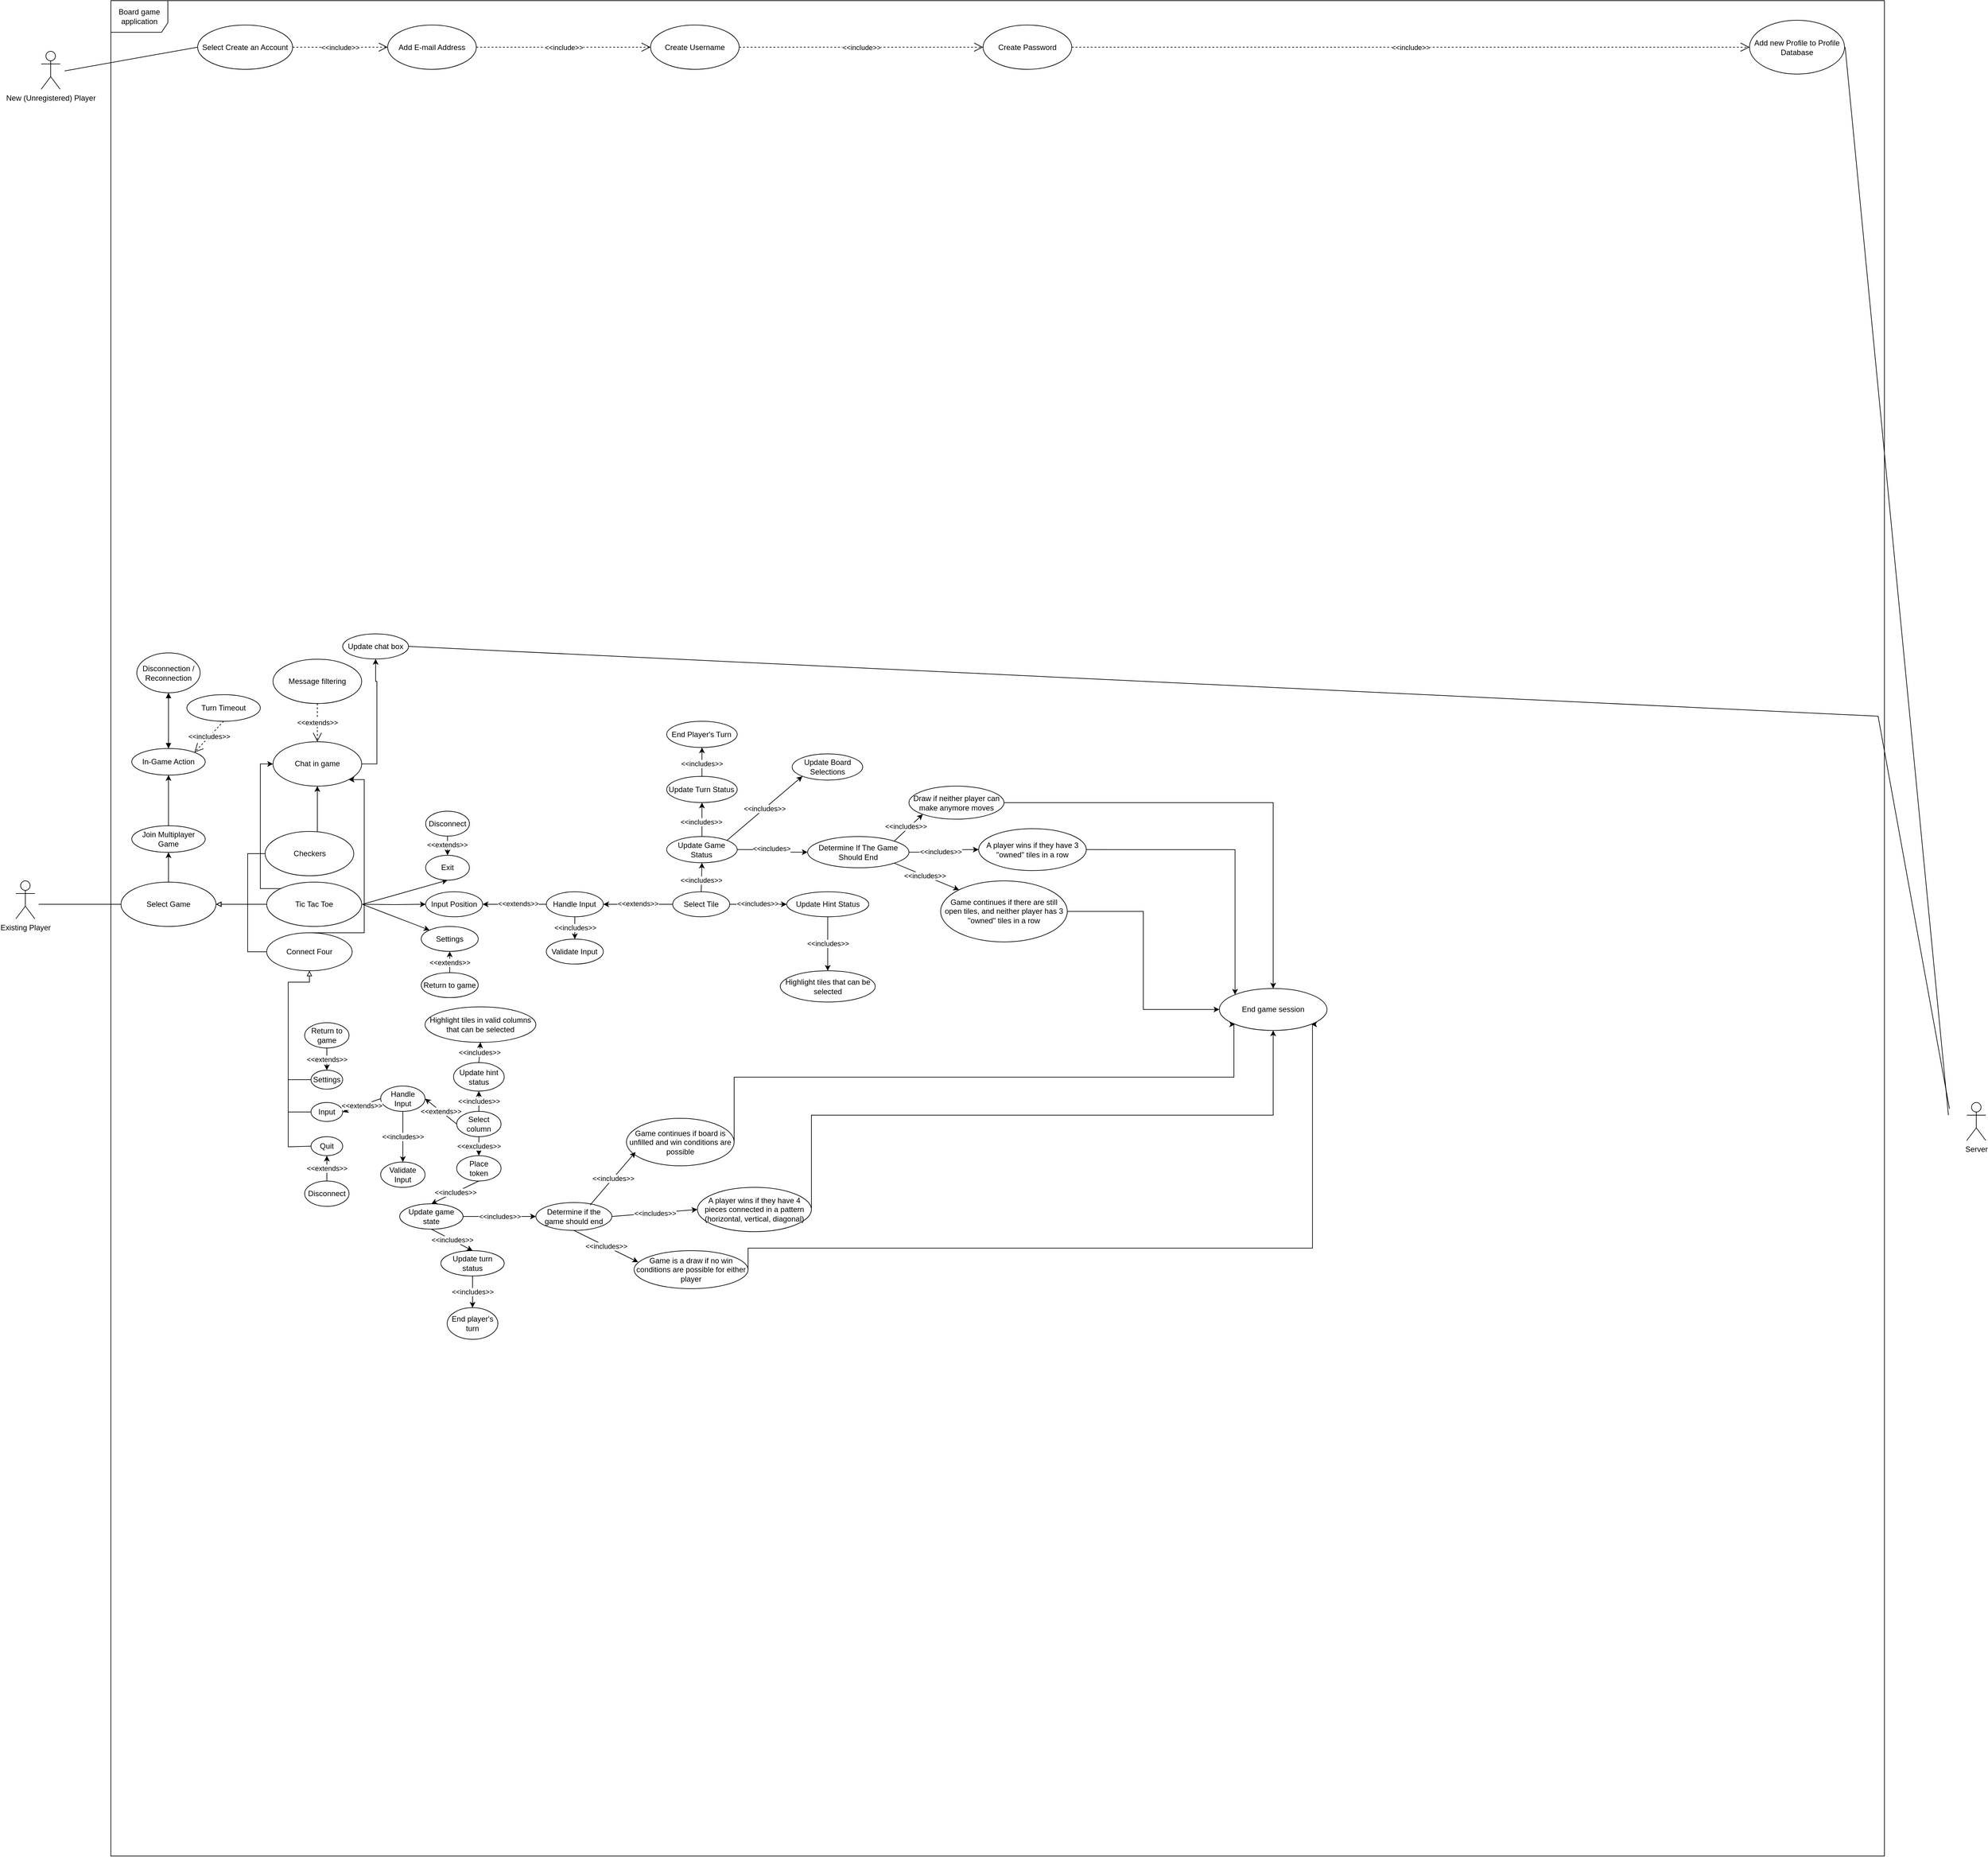 <mxfile version="26.1.0">
  <diagram name="Page-1" id="kYGylHji6Wq-BecE1PAi">
    <mxGraphModel dx="1657" dy="2620" grid="1" gridSize="10" guides="1" tooltips="1" connect="1" arrows="1" fold="1" page="1" pageScale="1" pageWidth="850" pageHeight="1100" math="0" shadow="0">
      <root>
        <mxCell id="0" />
        <mxCell id="1" parent="0" />
        <mxCell id="ud8ChuTrlsNvuFz3QuCy-1" value="Board game application" style="shape=umlFrame;whiteSpace=wrap;html=1;pointerEvents=0;width=90;height=50;" vertex="1" parent="1">
          <mxGeometry x="270" y="-800" width="2800" height="2930" as="geometry" />
        </mxCell>
        <mxCell id="ud8ChuTrlsNvuFz3QuCy-2" value="Existing Player" style="shape=umlActor;verticalLabelPosition=bottom;verticalAlign=top;html=1;" vertex="1" parent="1">
          <mxGeometry x="120" y="590" width="30" height="60" as="geometry" />
        </mxCell>
        <mxCell id="ud8ChuTrlsNvuFz3QuCy-3" value="New (Unregistered) Player" style="shape=umlActor;verticalLabelPosition=bottom;verticalAlign=top;html=1;" vertex="1" parent="1">
          <mxGeometry x="160" y="-720" width="30" height="60" as="geometry" />
        </mxCell>
        <mxCell id="ud8ChuTrlsNvuFz3QuCy-10" value="Select Create an Account" style="ellipse;whiteSpace=wrap;html=1;" vertex="1" parent="1">
          <mxGeometry x="407" y="-761.5" width="150" height="70" as="geometry" />
        </mxCell>
        <mxCell id="ud8ChuTrlsNvuFz3QuCy-12" value="Create Username" style="ellipse;whiteSpace=wrap;html=1;" vertex="1" parent="1">
          <mxGeometry x="1122" y="-761.5" width="140" height="70" as="geometry" />
        </mxCell>
        <mxCell id="ud8ChuTrlsNvuFz3QuCy-16" value="Create Password" style="ellipse;whiteSpace=wrap;html=1;" vertex="1" parent="1">
          <mxGeometry x="1647" y="-761.5" width="140" height="70" as="geometry" />
        </mxCell>
        <mxCell id="ud8ChuTrlsNvuFz3QuCy-18" value="Add E-mail Address" style="ellipse;whiteSpace=wrap;html=1;" vertex="1" parent="1">
          <mxGeometry x="707" y="-761.5" width="140" height="70" as="geometry" />
        </mxCell>
        <mxCell id="ud8ChuTrlsNvuFz3QuCy-20" value="Add new Profile to Profile Database" style="ellipse;whiteSpace=wrap;html=1;" vertex="1" parent="1">
          <mxGeometry x="2857" y="-769" width="150" height="85" as="geometry" />
        </mxCell>
        <mxCell id="ud8ChuTrlsNvuFz3QuCy-22" value="Server" style="shape=umlActor;verticalLabelPosition=bottom;verticalAlign=top;html=1;" vertex="1" parent="1">
          <mxGeometry x="3200" y="940" width="30" height="60" as="geometry" />
        </mxCell>
        <mxCell id="ud8ChuTrlsNvuFz3QuCy-24" value="" style="endArrow=none;html=1;rounded=0;exitX=1;exitY=0.5;exitDx=0;exitDy=0;" edge="1" parent="1">
          <mxGeometry width="50" height="50" relative="1" as="geometry">
            <mxPoint x="3008" y="-726.5" as="sourcePoint" />
            <mxPoint x="3171" y="960" as="targetPoint" />
          </mxGeometry>
        </mxCell>
        <mxCell id="ud8ChuTrlsNvuFz3QuCy-25" value="&amp;lt;&amp;lt;include&amp;gt;&amp;gt;" style="endArrow=open;endSize=12;dashed=1;html=1;rounded=0;entryX=0;entryY=0.5;entryDx=0;entryDy=0;exitX=1;exitY=0.5;exitDx=0;exitDy=0;" edge="1" parent="1" source="ud8ChuTrlsNvuFz3QuCy-16" target="ud8ChuTrlsNvuFz3QuCy-20">
          <mxGeometry width="160" relative="1" as="geometry">
            <mxPoint x="1347" y="-499" as="sourcePoint" />
            <mxPoint x="1507" y="-499" as="targetPoint" />
          </mxGeometry>
        </mxCell>
        <mxCell id="ud8ChuTrlsNvuFz3QuCy-26" value="&amp;lt;&amp;lt;include&amp;gt;&amp;gt;" style="endArrow=open;endSize=12;dashed=1;html=1;rounded=0;entryX=0;entryY=0.5;entryDx=0;entryDy=0;exitX=1;exitY=0.5;exitDx=0;exitDy=0;" edge="1" parent="1" source="ud8ChuTrlsNvuFz3QuCy-12" target="ud8ChuTrlsNvuFz3QuCy-16">
          <mxGeometry width="160" relative="1" as="geometry">
            <mxPoint x="1188" y="-671" as="sourcePoint" />
            <mxPoint x="1597" y="-691" as="targetPoint" />
          </mxGeometry>
        </mxCell>
        <mxCell id="ud8ChuTrlsNvuFz3QuCy-27" value="&amp;lt;&amp;lt;include&amp;gt;&amp;gt;" style="endArrow=open;endSize=12;dashed=1;html=1;rounded=0;entryX=0;entryY=0.5;entryDx=0;entryDy=0;exitX=1;exitY=0.5;exitDx=0;exitDy=0;" edge="1" parent="1" source="ud8ChuTrlsNvuFz3QuCy-18" target="ud8ChuTrlsNvuFz3QuCy-12">
          <mxGeometry width="160" relative="1" as="geometry">
            <mxPoint x="946" y="-671" as="sourcePoint" />
            <mxPoint x="1048" y="-671" as="targetPoint" />
          </mxGeometry>
        </mxCell>
        <mxCell id="ud8ChuTrlsNvuFz3QuCy-28" value="&amp;lt;&amp;lt;include&amp;gt;&amp;gt;" style="endArrow=open;endSize=12;dashed=1;html=1;rounded=0;entryX=0;entryY=0.5;entryDx=0;entryDy=0;exitX=1;exitY=0.5;exitDx=0;exitDy=0;" edge="1" parent="1" source="ud8ChuTrlsNvuFz3QuCy-10" target="ud8ChuTrlsNvuFz3QuCy-18">
          <mxGeometry width="160" relative="1" as="geometry">
            <mxPoint x="956" y="-661" as="sourcePoint" />
            <mxPoint x="1058" y="-661" as="targetPoint" />
          </mxGeometry>
        </mxCell>
        <mxCell id="ud8ChuTrlsNvuFz3QuCy-29" value="" style="endArrow=none;html=1;rounded=0;entryX=0;entryY=0.5;entryDx=0;entryDy=0;" edge="1" parent="1" target="ud8ChuTrlsNvuFz3QuCy-10">
          <mxGeometry width="50" height="50" relative="1" as="geometry">
            <mxPoint x="197" y="-689" as="sourcePoint" />
            <mxPoint x="767" y="-499" as="targetPoint" />
          </mxGeometry>
        </mxCell>
        <mxCell id="ud8ChuTrlsNvuFz3QuCy-32" style="rounded=0;orthogonalLoop=1;jettySize=auto;html=1;entryX=0;entryY=0.5;entryDx=0;entryDy=0;endArrow=none;startFill=0;" edge="1" parent="1" target="ud8ChuTrlsNvuFz3QuCy-33">
          <mxGeometry relative="1" as="geometry">
            <mxPoint x="156" y="627" as="sourcePoint" />
          </mxGeometry>
        </mxCell>
        <mxCell id="ud8ChuTrlsNvuFz3QuCy-172" value="" style="edgeStyle=orthogonalEdgeStyle;rounded=0;orthogonalLoop=1;jettySize=auto;html=1;" edge="1" parent="1" source="ud8ChuTrlsNvuFz3QuCy-33" target="ud8ChuTrlsNvuFz3QuCy-171">
          <mxGeometry relative="1" as="geometry" />
        </mxCell>
        <mxCell id="ud8ChuTrlsNvuFz3QuCy-33" value="Select Game" style="ellipse;whiteSpace=wrap;html=1;" vertex="1" parent="1">
          <mxGeometry x="286" y="592" width="150" height="70" as="geometry" />
        </mxCell>
        <mxCell id="ud8ChuTrlsNvuFz3QuCy-158" value="" style="edgeStyle=orthogonalEdgeStyle;rounded=0;orthogonalLoop=1;jettySize=auto;html=1;" edge="1" parent="1" source="ud8ChuTrlsNvuFz3QuCy-34" target="ud8ChuTrlsNvuFz3QuCy-157">
          <mxGeometry relative="1" as="geometry">
            <Array as="points">
              <mxPoint x="596" y="500" />
              <mxPoint x="596" y="500" />
            </Array>
          </mxGeometry>
        </mxCell>
        <mxCell id="ud8ChuTrlsNvuFz3QuCy-34" value="Checkers" style="ellipse;whiteSpace=wrap;html=1;" vertex="1" parent="1">
          <mxGeometry x="513.5" y="512" width="140" height="70" as="geometry" />
        </mxCell>
        <mxCell id="ud8ChuTrlsNvuFz3QuCy-35" style="edgeStyle=orthogonalEdgeStyle;rounded=0;orthogonalLoop=1;jettySize=auto;html=1;endArrow=block;endFill=0;" edge="1" parent="1">
          <mxGeometry relative="1" as="geometry">
            <mxPoint x="436" y="627" as="targetPoint" />
            <mxPoint x="516" y="627" as="sourcePoint" />
          </mxGeometry>
        </mxCell>
        <mxCell id="ud8ChuTrlsNvuFz3QuCy-36" style="edgeStyle=orthogonalEdgeStyle;rounded=0;orthogonalLoop=1;jettySize=auto;html=1;entryX=1;entryY=0.5;entryDx=0;entryDy=0;endArrow=block;endFill=0;exitX=0;exitY=0.5;exitDx=0;exitDy=0;" edge="1" parent="1" source="ud8ChuTrlsNvuFz3QuCy-37">
          <mxGeometry relative="1" as="geometry">
            <Array as="points">
              <mxPoint x="486" y="702" />
              <mxPoint x="486" y="627" />
            </Array>
            <mxPoint x="436" y="627" as="targetPoint" />
          </mxGeometry>
        </mxCell>
        <mxCell id="ud8ChuTrlsNvuFz3QuCy-160" style="edgeStyle=orthogonalEdgeStyle;rounded=0;orthogonalLoop=1;jettySize=auto;html=1;exitX=0.5;exitY=0;exitDx=0;exitDy=0;entryX=1;entryY=1;entryDx=0;entryDy=0;" edge="1" parent="1" source="ud8ChuTrlsNvuFz3QuCy-37" target="ud8ChuTrlsNvuFz3QuCy-157">
          <mxGeometry relative="1" as="geometry">
            <Array as="points">
              <mxPoint x="670" y="672" />
              <mxPoint x="670" y="430" />
            </Array>
          </mxGeometry>
        </mxCell>
        <mxCell id="ud8ChuTrlsNvuFz3QuCy-37" value="Connect Four" style="ellipse;whiteSpace=wrap;html=1;" vertex="1" parent="1">
          <mxGeometry x="516" y="672" width="135" height="60" as="geometry" />
        </mxCell>
        <mxCell id="ud8ChuTrlsNvuFz3QuCy-38" style="edgeStyle=orthogonalEdgeStyle;rounded=0;orthogonalLoop=1;jettySize=auto;html=1;exitX=0;exitY=0.5;exitDx=0;exitDy=0;entryX=1;entryY=0.5;entryDx=0;entryDy=0;endArrow=block;endFill=0;" edge="1" parent="1" source="ud8ChuTrlsNvuFz3QuCy-34" target="ud8ChuTrlsNvuFz3QuCy-33">
          <mxGeometry relative="1" as="geometry">
            <mxPoint x="661" y="572" as="sourcePoint" />
            <mxPoint x="436" y="627" as="targetPoint" />
            <Array as="points">
              <mxPoint x="486" y="547" />
              <mxPoint x="486" y="627" />
            </Array>
          </mxGeometry>
        </mxCell>
        <mxCell id="ud8ChuTrlsNvuFz3QuCy-164" style="edgeStyle=orthogonalEdgeStyle;rounded=0;orthogonalLoop=1;jettySize=auto;html=1;exitX=0;exitY=0;exitDx=0;exitDy=0;entryX=0;entryY=0.5;entryDx=0;entryDy=0;" edge="1" parent="1">
          <mxGeometry relative="1" as="geometry">
            <mxPoint x="537.86" y="602.301" as="sourcePoint" />
            <mxPoint x="526" y="405.4" as="targetPoint" />
            <Array as="points">
              <mxPoint x="506" y="602" />
              <mxPoint x="506" y="405" />
            </Array>
          </mxGeometry>
        </mxCell>
        <mxCell id="ud8ChuTrlsNvuFz3QuCy-39" value="Tic Tac Toe" style="ellipse;whiteSpace=wrap;html=1;" vertex="1" parent="1">
          <mxGeometry x="516" y="592" width="150" height="70" as="geometry" />
        </mxCell>
        <mxCell id="ud8ChuTrlsNvuFz3QuCy-40" style="rounded=0;orthogonalLoop=1;jettySize=auto;html=1;entryX=0.5;entryY=1;entryDx=0;entryDy=0;" edge="1" parent="1" target="ud8ChuTrlsNvuFz3QuCy-42">
          <mxGeometry relative="1" as="geometry">
            <mxPoint x="667" y="627" as="sourcePoint" />
          </mxGeometry>
        </mxCell>
        <mxCell id="ud8ChuTrlsNvuFz3QuCy-41" value="" style="group" vertex="1" connectable="0" parent="1">
          <mxGeometry x="767" y="459" width="69.07" height="130" as="geometry" />
        </mxCell>
        <mxCell id="ud8ChuTrlsNvuFz3QuCy-42" value="Exit" style="ellipse;whiteSpace=wrap;html=1;" vertex="1" parent="ud8ChuTrlsNvuFz3QuCy-41">
          <mxGeometry y="90.606" width="69.07" height="39.394" as="geometry" />
        </mxCell>
        <mxCell id="ud8ChuTrlsNvuFz3QuCy-43" value="Disconnect" style="ellipse;whiteSpace=wrap;html=1;" vertex="1" parent="ud8ChuTrlsNvuFz3QuCy-41">
          <mxGeometry y="21" width="69.07" height="39.394" as="geometry" />
        </mxCell>
        <mxCell id="ud8ChuTrlsNvuFz3QuCy-44" style="edgeStyle=orthogonalEdgeStyle;rounded=0;orthogonalLoop=1;jettySize=auto;html=1;exitX=0.5;exitY=1;exitDx=0;exitDy=0;entryX=0.5;entryY=0;entryDx=0;entryDy=0;" edge="1" parent="ud8ChuTrlsNvuFz3QuCy-41" source="ud8ChuTrlsNvuFz3QuCy-43" target="ud8ChuTrlsNvuFz3QuCy-42">
          <mxGeometry relative="1" as="geometry" />
        </mxCell>
        <mxCell id="ud8ChuTrlsNvuFz3QuCy-45" value="&amp;lt;&amp;lt;extends&amp;gt;&amp;gt;" style="edgeLabel;html=1;align=center;verticalAlign=middle;resizable=0;points=[];" vertex="1" connectable="0" parent="ud8ChuTrlsNvuFz3QuCy-44">
          <mxGeometry x="-0.101" y="-1" relative="1" as="geometry">
            <mxPoint as="offset" />
          </mxGeometry>
        </mxCell>
        <mxCell id="ud8ChuTrlsNvuFz3QuCy-46" value="Input Position" style="ellipse;whiteSpace=wrap;html=1;" vertex="1" parent="1">
          <mxGeometry x="767" y="607.3" width="90" height="39.39" as="geometry" />
        </mxCell>
        <mxCell id="ud8ChuTrlsNvuFz3QuCy-47" value="" style="edgeStyle=orthogonalEdgeStyle;rounded=0;orthogonalLoop=1;jettySize=auto;html=1;exitX=0;exitY=0.5;exitDx=0;exitDy=0;entryX=1;entryY=0.5;entryDx=0;entryDy=0;" edge="1" parent="1" source="ud8ChuTrlsNvuFz3QuCy-51" target="ud8ChuTrlsNvuFz3QuCy-46">
          <mxGeometry relative="1" as="geometry" />
        </mxCell>
        <mxCell id="ud8ChuTrlsNvuFz3QuCy-48" value="&amp;lt;&amp;lt;extends&amp;gt;&amp;gt;" style="edgeLabel;html=1;align=center;verticalAlign=middle;resizable=0;points=[];" vertex="1" connectable="0" parent="ud8ChuTrlsNvuFz3QuCy-47">
          <mxGeometry x="-0.106" y="1" relative="1" as="geometry">
            <mxPoint y="-2" as="offset" />
          </mxGeometry>
        </mxCell>
        <mxCell id="ud8ChuTrlsNvuFz3QuCy-49" style="edgeStyle=orthogonalEdgeStyle;rounded=0;orthogonalLoop=1;jettySize=auto;html=1;exitX=0.5;exitY=1;exitDx=0;exitDy=0;entryX=0.5;entryY=0;entryDx=0;entryDy=0;" edge="1" parent="1" source="ud8ChuTrlsNvuFz3QuCy-51" target="ud8ChuTrlsNvuFz3QuCy-52">
          <mxGeometry relative="1" as="geometry" />
        </mxCell>
        <mxCell id="ud8ChuTrlsNvuFz3QuCy-50" value="&amp;lt;&amp;lt;includes&amp;gt;&amp;gt;" style="edgeLabel;html=1;align=center;verticalAlign=middle;resizable=0;points=[];" vertex="1" connectable="0" parent="ud8ChuTrlsNvuFz3QuCy-49">
          <mxGeometry x="-0.043" relative="1" as="geometry">
            <mxPoint as="offset" />
          </mxGeometry>
        </mxCell>
        <mxCell id="ud8ChuTrlsNvuFz3QuCy-51" value="Handle Input" style="ellipse;whiteSpace=wrap;html=1;" vertex="1" parent="1">
          <mxGeometry x="957.47" y="607.3" width="90" height="39.39" as="geometry" />
        </mxCell>
        <mxCell id="ud8ChuTrlsNvuFz3QuCy-52" value="Validate Input" style="ellipse;whiteSpace=wrap;html=1;" vertex="1" parent="1">
          <mxGeometry x="957.47" y="682" width="90" height="39.39" as="geometry" />
        </mxCell>
        <mxCell id="ud8ChuTrlsNvuFz3QuCy-53" style="edgeStyle=orthogonalEdgeStyle;rounded=0;orthogonalLoop=1;jettySize=auto;html=1;entryX=0;entryY=0.5;entryDx=0;entryDy=0;" edge="1" parent="1" target="ud8ChuTrlsNvuFz3QuCy-46">
          <mxGeometry relative="1" as="geometry">
            <mxPoint x="667" y="627" as="sourcePoint" />
          </mxGeometry>
        </mxCell>
        <mxCell id="ud8ChuTrlsNvuFz3QuCy-54" value="Settings" style="ellipse;whiteSpace=wrap;html=1;" vertex="1" parent="1">
          <mxGeometry x="760" y="662" width="90" height="39.39" as="geometry" />
        </mxCell>
        <mxCell id="ud8ChuTrlsNvuFz3QuCy-55" style="edgeStyle=orthogonalEdgeStyle;rounded=0;orthogonalLoop=1;jettySize=auto;html=1;exitX=0.5;exitY=0;exitDx=0;exitDy=0;entryX=0.5;entryY=1;entryDx=0;entryDy=0;" edge="1" parent="1" source="ud8ChuTrlsNvuFz3QuCy-57" target="ud8ChuTrlsNvuFz3QuCy-54">
          <mxGeometry relative="1" as="geometry" />
        </mxCell>
        <mxCell id="ud8ChuTrlsNvuFz3QuCy-56" value="&amp;lt;&amp;lt;extends&amp;gt;&amp;gt;" style="edgeLabel;html=1;align=center;verticalAlign=middle;resizable=0;points=[];" vertex="1" connectable="0" parent="ud8ChuTrlsNvuFz3QuCy-55">
          <mxGeometry x="-0.045" relative="1" as="geometry">
            <mxPoint as="offset" />
          </mxGeometry>
        </mxCell>
        <mxCell id="ud8ChuTrlsNvuFz3QuCy-57" value="Return to game" style="ellipse;whiteSpace=wrap;html=1;" vertex="1" parent="1">
          <mxGeometry x="760" y="735" width="90" height="39.39" as="geometry" />
        </mxCell>
        <mxCell id="ud8ChuTrlsNvuFz3QuCy-58" style="rounded=0;orthogonalLoop=1;jettySize=auto;html=1;entryX=0;entryY=0;entryDx=0;entryDy=0;" edge="1" parent="1" target="ud8ChuTrlsNvuFz3QuCy-54">
          <mxGeometry relative="1" as="geometry">
            <mxPoint x="667" y="627" as="sourcePoint" />
          </mxGeometry>
        </mxCell>
        <mxCell id="ud8ChuTrlsNvuFz3QuCy-59" style="rounded=0;orthogonalLoop=1;jettySize=auto;html=1;exitX=0;exitY=0.5;exitDx=0;exitDy=0;entryX=1;entryY=0.5;entryDx=0;entryDy=0;" edge="1" parent="1" source="ud8ChuTrlsNvuFz3QuCy-65" target="ud8ChuTrlsNvuFz3QuCy-51">
          <mxGeometry relative="1" as="geometry" />
        </mxCell>
        <mxCell id="ud8ChuTrlsNvuFz3QuCy-60" value="&amp;lt;&amp;lt;extends&amp;gt;&amp;gt;" style="edgeLabel;html=1;align=center;verticalAlign=middle;resizable=0;points=[];" vertex="1" connectable="0" parent="ud8ChuTrlsNvuFz3QuCy-59">
          <mxGeometry x="0.011" y="-1" relative="1" as="geometry">
            <mxPoint as="offset" />
          </mxGeometry>
        </mxCell>
        <mxCell id="ud8ChuTrlsNvuFz3QuCy-61" style="rounded=0;orthogonalLoop=1;jettySize=auto;html=1;entryX=0;entryY=0.5;entryDx=0;entryDy=0;exitX=1;exitY=0.5;exitDx=0;exitDy=0;" edge="1" parent="1" source="ud8ChuTrlsNvuFz3QuCy-65" target="ud8ChuTrlsNvuFz3QuCy-68">
          <mxGeometry relative="1" as="geometry">
            <mxPoint x="1174" y="613" as="sourcePoint" />
          </mxGeometry>
        </mxCell>
        <mxCell id="ud8ChuTrlsNvuFz3QuCy-62" value="&amp;lt;&amp;lt;includes&amp;gt;&amp;gt;" style="edgeLabel;html=1;align=center;verticalAlign=middle;resizable=0;points=[];" vertex="1" connectable="0" parent="ud8ChuTrlsNvuFz3QuCy-61">
          <mxGeometry x="-0.022" y="2" relative="1" as="geometry">
            <mxPoint y="1" as="offset" />
          </mxGeometry>
        </mxCell>
        <mxCell id="ud8ChuTrlsNvuFz3QuCy-63" style="rounded=0;orthogonalLoop=1;jettySize=auto;html=1;exitX=0.5;exitY=0;exitDx=0;exitDy=0;entryX=0.5;entryY=1;entryDx=0;entryDy=0;" edge="1" parent="1" source="ud8ChuTrlsNvuFz3QuCy-65" target="ud8ChuTrlsNvuFz3QuCy-79">
          <mxGeometry relative="1" as="geometry" />
        </mxCell>
        <mxCell id="ud8ChuTrlsNvuFz3QuCy-64" value="&amp;lt;&amp;lt;includes&amp;gt;&amp;gt;" style="edgeLabel;html=1;align=center;verticalAlign=middle;resizable=0;points=[];" vertex="1" connectable="0" parent="ud8ChuTrlsNvuFz3QuCy-63">
          <mxGeometry x="-0.204" y="1" relative="1" as="geometry">
            <mxPoint as="offset" />
          </mxGeometry>
        </mxCell>
        <mxCell id="ud8ChuTrlsNvuFz3QuCy-65" value="Select Tile" style="ellipse;whiteSpace=wrap;html=1;" vertex="1" parent="1">
          <mxGeometry x="1157" y="607.31" width="90" height="39.39" as="geometry" />
        </mxCell>
        <mxCell id="ud8ChuTrlsNvuFz3QuCy-66" style="edgeStyle=orthogonalEdgeStyle;rounded=0;orthogonalLoop=1;jettySize=auto;html=1;exitX=0.5;exitY=1;exitDx=0;exitDy=0;entryX=0.5;entryY=0;entryDx=0;entryDy=0;" edge="1" parent="1" source="ud8ChuTrlsNvuFz3QuCy-68" target="ud8ChuTrlsNvuFz3QuCy-69">
          <mxGeometry relative="1" as="geometry" />
        </mxCell>
        <mxCell id="ud8ChuTrlsNvuFz3QuCy-67" value="&amp;lt;&amp;lt;includes&amp;gt;&amp;gt;" style="edgeLabel;html=1;align=center;verticalAlign=middle;resizable=0;points=[];" vertex="1" connectable="0" parent="ud8ChuTrlsNvuFz3QuCy-66">
          <mxGeometry x="-0.019" relative="1" as="geometry">
            <mxPoint as="offset" />
          </mxGeometry>
        </mxCell>
        <mxCell id="ud8ChuTrlsNvuFz3QuCy-68" value="&lt;font&gt;Update Hint Status&lt;/font&gt;" style="ellipse;whiteSpace=wrap;html=1;" vertex="1" parent="1">
          <mxGeometry x="1337" y="607.31" width="129.53" height="39.39" as="geometry" />
        </mxCell>
        <mxCell id="ud8ChuTrlsNvuFz3QuCy-69" value="&lt;font&gt;Highlight tiles that can be selected&lt;/font&gt;" style="ellipse;whiteSpace=wrap;html=1;" vertex="1" parent="1">
          <mxGeometry x="1326.76" y="732" width="150" height="49.39" as="geometry" />
        </mxCell>
        <mxCell id="ud8ChuTrlsNvuFz3QuCy-70" style="edgeStyle=orthogonalEdgeStyle;rounded=0;orthogonalLoop=1;jettySize=auto;html=1;exitX=1;exitY=0.5;exitDx=0;exitDy=0;entryX=0;entryY=0.5;entryDx=0;entryDy=0;" edge="1" parent="1" source="ud8ChuTrlsNvuFz3QuCy-79" target="ud8ChuTrlsNvuFz3QuCy-78">
          <mxGeometry relative="1" as="geometry" />
        </mxCell>
        <mxCell id="ud8ChuTrlsNvuFz3QuCy-71" value="&amp;lt;&amp;lt;includes&amp;gt;" style="edgeLabel;html=1;align=center;verticalAlign=middle;resizable=0;points=[];" vertex="1" connectable="0" parent="ud8ChuTrlsNvuFz3QuCy-70">
          <mxGeometry x="-0.059" y="2" relative="1" as="geometry">
            <mxPoint as="offset" />
          </mxGeometry>
        </mxCell>
        <mxCell id="ud8ChuTrlsNvuFz3QuCy-72" style="rounded=0;orthogonalLoop=1;jettySize=auto;html=1;exitX=1;exitY=0;exitDx=0;exitDy=0;entryX=0;entryY=1;entryDx=0;entryDy=0;" edge="1" parent="1" source="ud8ChuTrlsNvuFz3QuCy-78" target="ud8ChuTrlsNvuFz3QuCy-88">
          <mxGeometry relative="1" as="geometry" />
        </mxCell>
        <mxCell id="ud8ChuTrlsNvuFz3QuCy-73" value="&amp;lt;&amp;lt;includes&amp;gt;&amp;gt;" style="edgeLabel;html=1;align=center;verticalAlign=middle;resizable=0;points=[];" vertex="1" connectable="0" parent="ud8ChuTrlsNvuFz3QuCy-72">
          <mxGeometry x="-0.046" y="5" relative="1" as="geometry">
            <mxPoint as="offset" />
          </mxGeometry>
        </mxCell>
        <mxCell id="ud8ChuTrlsNvuFz3QuCy-74" style="edgeStyle=orthogonalEdgeStyle;rounded=0;orthogonalLoop=1;jettySize=auto;html=1;exitX=1;exitY=0.5;exitDx=0;exitDy=0;entryX=0;entryY=0.5;entryDx=0;entryDy=0;" edge="1" parent="1" source="ud8ChuTrlsNvuFz3QuCy-78" target="ud8ChuTrlsNvuFz3QuCy-89">
          <mxGeometry relative="1" as="geometry" />
        </mxCell>
        <mxCell id="ud8ChuTrlsNvuFz3QuCy-75" value="&amp;lt;&amp;lt;includes&amp;gt;&amp;gt;" style="edgeLabel;html=1;align=center;verticalAlign=middle;resizable=0;points=[];" vertex="1" connectable="0" parent="ud8ChuTrlsNvuFz3QuCy-74">
          <mxGeometry x="-0.128" y="-1" relative="1" as="geometry">
            <mxPoint y="-2" as="offset" />
          </mxGeometry>
        </mxCell>
        <mxCell id="ud8ChuTrlsNvuFz3QuCy-76" style="rounded=0;orthogonalLoop=1;jettySize=auto;html=1;exitX=1;exitY=1;exitDx=0;exitDy=0;entryX=0;entryY=0;entryDx=0;entryDy=0;" edge="1" parent="1" source="ud8ChuTrlsNvuFz3QuCy-78" target="ud8ChuTrlsNvuFz3QuCy-90">
          <mxGeometry relative="1" as="geometry" />
        </mxCell>
        <mxCell id="ud8ChuTrlsNvuFz3QuCy-77" value="&amp;lt;&amp;lt;includes&amp;gt;&amp;gt;" style="edgeLabel;html=1;align=center;verticalAlign=middle;resizable=0;points=[];" vertex="1" connectable="0" parent="ud8ChuTrlsNvuFz3QuCy-76">
          <mxGeometry x="-0.064" relative="1" as="geometry">
            <mxPoint as="offset" />
          </mxGeometry>
        </mxCell>
        <mxCell id="ud8ChuTrlsNvuFz3QuCy-78" value="Determine If The Game Should End" style="ellipse;whiteSpace=wrap;html=1;" vertex="1" parent="1">
          <mxGeometry x="1370" y="520" width="160" height="49.39" as="geometry" />
        </mxCell>
        <mxCell id="ud8ChuTrlsNvuFz3QuCy-79" value="Update Game Status" style="ellipse;whiteSpace=wrap;html=1;" vertex="1" parent="1">
          <mxGeometry x="1147.47" y="520.004" width="111.431" height="41.366" as="geometry" />
        </mxCell>
        <mxCell id="ud8ChuTrlsNvuFz3QuCy-80" value="Update Turn Status" style="ellipse;whiteSpace=wrap;html=1;" vertex="1" parent="1">
          <mxGeometry x="1147.47" y="425.012" width="111.431" height="41.366" as="geometry" />
        </mxCell>
        <mxCell id="ud8ChuTrlsNvuFz3QuCy-81" value="Update Board Selections" style="ellipse;whiteSpace=wrap;html=1;" vertex="1" parent="1">
          <mxGeometry x="1345.569" y="389.508" width="111.431" height="41.366" as="geometry" />
        </mxCell>
        <mxCell id="ud8ChuTrlsNvuFz3QuCy-82" style="edgeStyle=orthogonalEdgeStyle;rounded=0;orthogonalLoop=1;jettySize=auto;html=1;exitX=0.5;exitY=0;exitDx=0;exitDy=0;entryX=0.5;entryY=1;entryDx=0;entryDy=0;" edge="1" parent="1" source="ud8ChuTrlsNvuFz3QuCy-79" target="ud8ChuTrlsNvuFz3QuCy-80">
          <mxGeometry relative="1" as="geometry" />
        </mxCell>
        <mxCell id="ud8ChuTrlsNvuFz3QuCy-83" value="&amp;lt;&amp;lt;includes&amp;gt;&amp;gt;" style="edgeLabel;html=1;align=center;verticalAlign=middle;resizable=0;points=[];" vertex="1" connectable="0" parent="ud8ChuTrlsNvuFz3QuCy-82">
          <mxGeometry x="-0.008" y="2" relative="1" as="geometry">
            <mxPoint x="1" y="3" as="offset" />
          </mxGeometry>
        </mxCell>
        <mxCell id="ud8ChuTrlsNvuFz3QuCy-84" style="edgeStyle=orthogonalEdgeStyle;rounded=0;orthogonalLoop=1;jettySize=auto;html=1;exitX=0.5;exitY=0;exitDx=0;exitDy=0;entryX=0.5;entryY=1;entryDx=0;entryDy=0;" edge="1" parent="1" source="ud8ChuTrlsNvuFz3QuCy-80" target="ud8ChuTrlsNvuFz3QuCy-91">
          <mxGeometry relative="1" as="geometry">
            <mxPoint x="1203.47" y="378" as="targetPoint" />
          </mxGeometry>
        </mxCell>
        <mxCell id="ud8ChuTrlsNvuFz3QuCy-85" value="&amp;lt;&amp;lt;includes&amp;gt;&amp;gt;" style="edgeLabel;html=1;align=center;verticalAlign=middle;resizable=0;points=[];" vertex="1" connectable="0" parent="ud8ChuTrlsNvuFz3QuCy-84">
          <mxGeometry x="0.133" relative="1" as="geometry">
            <mxPoint y="6" as="offset" />
          </mxGeometry>
        </mxCell>
        <mxCell id="ud8ChuTrlsNvuFz3QuCy-86" style="rounded=0;orthogonalLoop=1;jettySize=auto;html=1;exitX=1;exitY=0;exitDx=0;exitDy=0;entryX=0;entryY=1;entryDx=0;entryDy=0;" edge="1" parent="1" source="ud8ChuTrlsNvuFz3QuCy-79" target="ud8ChuTrlsNvuFz3QuCy-81">
          <mxGeometry relative="1" as="geometry" />
        </mxCell>
        <mxCell id="ud8ChuTrlsNvuFz3QuCy-87" value="&amp;lt;&amp;lt;includes&amp;gt;&amp;gt;" style="edgeLabel;html=1;align=center;verticalAlign=middle;resizable=0;points=[];" vertex="1" connectable="0" parent="ud8ChuTrlsNvuFz3QuCy-86">
          <mxGeometry x="0.0" relative="1" as="geometry">
            <mxPoint as="offset" />
          </mxGeometry>
        </mxCell>
        <mxCell id="ud8ChuTrlsNvuFz3QuCy-151" style="edgeStyle=orthogonalEdgeStyle;rounded=0;orthogonalLoop=1;jettySize=auto;html=1;exitX=1;exitY=0.5;exitDx=0;exitDy=0;entryX=0.5;entryY=0;entryDx=0;entryDy=0;" edge="1" parent="1" source="ud8ChuTrlsNvuFz3QuCy-88" target="ud8ChuTrlsNvuFz3QuCy-150">
          <mxGeometry relative="1" as="geometry" />
        </mxCell>
        <mxCell id="ud8ChuTrlsNvuFz3QuCy-88" value="Draw if neither player can make anymore moves" style="ellipse;whiteSpace=wrap;html=1;" vertex="1" parent="1">
          <mxGeometry x="1530" y="440.4" width="150" height="52.2" as="geometry" />
        </mxCell>
        <mxCell id="ud8ChuTrlsNvuFz3QuCy-152" style="edgeStyle=orthogonalEdgeStyle;rounded=0;orthogonalLoop=1;jettySize=auto;html=1;exitX=1;exitY=0.5;exitDx=0;exitDy=0;entryX=0;entryY=0;entryDx=0;entryDy=0;" edge="1" parent="1" source="ud8ChuTrlsNvuFz3QuCy-89" target="ud8ChuTrlsNvuFz3QuCy-150">
          <mxGeometry relative="1" as="geometry" />
        </mxCell>
        <mxCell id="ud8ChuTrlsNvuFz3QuCy-89" value="A player wins if they have 3 &quot;owned&quot; tiles in a row" style="ellipse;whiteSpace=wrap;html=1;" vertex="1" parent="1">
          <mxGeometry x="1640" y="507.58" width="170" height="66.21" as="geometry" />
        </mxCell>
        <mxCell id="ud8ChuTrlsNvuFz3QuCy-153" style="edgeStyle=orthogonalEdgeStyle;rounded=0;orthogonalLoop=1;jettySize=auto;html=1;exitX=1;exitY=0.5;exitDx=0;exitDy=0;entryX=0;entryY=0.5;entryDx=0;entryDy=0;" edge="1" parent="1" source="ud8ChuTrlsNvuFz3QuCy-90" target="ud8ChuTrlsNvuFz3QuCy-150">
          <mxGeometry relative="1" as="geometry" />
        </mxCell>
        <mxCell id="ud8ChuTrlsNvuFz3QuCy-90" value="Game continues if there are still open tiles, and neither player has 3 &quot;owned&quot; tiles in a row" style="ellipse;whiteSpace=wrap;html=1;" vertex="1" parent="1">
          <mxGeometry x="1580" y="590" width="200" height="96.52" as="geometry" />
        </mxCell>
        <mxCell id="ud8ChuTrlsNvuFz3QuCy-91" value="End Player&#39;s Turn" style="ellipse;whiteSpace=wrap;html=1;" vertex="1" parent="1">
          <mxGeometry x="1147.47" y="338" width="111.431" height="41.366" as="geometry" />
        </mxCell>
        <mxCell id="ud8ChuTrlsNvuFz3QuCy-96" value="Quit" style="ellipse;whiteSpace=wrap;html=1;" vertex="1" parent="1">
          <mxGeometry x="586" y="994" width="50" height="30" as="geometry" />
        </mxCell>
        <mxCell id="ud8ChuTrlsNvuFz3QuCy-97" value="Settings" style="ellipse;whiteSpace=wrap;html=1;" vertex="1" parent="1">
          <mxGeometry x="586" y="889" width="50" height="30" as="geometry" />
        </mxCell>
        <mxCell id="ud8ChuTrlsNvuFz3QuCy-98" value="Input" style="ellipse;whiteSpace=wrap;html=1;" vertex="1" parent="1">
          <mxGeometry x="586" y="940" width="50" height="30" as="geometry" />
        </mxCell>
        <mxCell id="ud8ChuTrlsNvuFz3QuCy-99" value="Disconnect" style="ellipse;whiteSpace=wrap;html=1;" vertex="1" parent="1">
          <mxGeometry x="576" y="1064" width="70" height="40" as="geometry" />
        </mxCell>
        <mxCell id="ud8ChuTrlsNvuFz3QuCy-100" value="Handle&lt;br&gt;Input" style="ellipse;whiteSpace=wrap;html=1;" vertex="1" parent="1">
          <mxGeometry x="696" y="914" width="70" height="40" as="geometry" />
        </mxCell>
        <mxCell id="ud8ChuTrlsNvuFz3QuCy-101" value="Validate&lt;br&gt;Input" style="ellipse;whiteSpace=wrap;html=1;" vertex="1" parent="1">
          <mxGeometry x="696" y="1034" width="70" height="40" as="geometry" />
        </mxCell>
        <mxCell id="ud8ChuTrlsNvuFz3QuCy-102" value="Select column" style="ellipse;whiteSpace=wrap;html=1;" vertex="1" parent="1">
          <mxGeometry x="816" y="954" width="70" height="40" as="geometry" />
        </mxCell>
        <mxCell id="ud8ChuTrlsNvuFz3QuCy-103" value="Place &lt;br&gt;token" style="ellipse;whiteSpace=wrap;html=1;" vertex="1" parent="1">
          <mxGeometry x="816" y="1024" width="70" height="40" as="geometry" />
        </mxCell>
        <mxCell id="ud8ChuTrlsNvuFz3QuCy-104" value="Update game state" style="ellipse;whiteSpace=wrap;html=1;" vertex="1" parent="1">
          <mxGeometry x="726" y="1100" width="100" height="40" as="geometry" />
        </mxCell>
        <mxCell id="ud8ChuTrlsNvuFz3QuCy-105" value="Update turn status" style="ellipse;whiteSpace=wrap;html=1;" vertex="1" parent="1">
          <mxGeometry x="791" y="1174" width="100" height="40" as="geometry" />
        </mxCell>
        <mxCell id="ud8ChuTrlsNvuFz3QuCy-106" value="End player&#39;s turn" style="ellipse;whiteSpace=wrap;html=1;" vertex="1" parent="1">
          <mxGeometry x="801" y="1264" width="80" height="50" as="geometry" />
        </mxCell>
        <mxCell id="ud8ChuTrlsNvuFz3QuCy-107" value="Update hint status" style="ellipse;whiteSpace=wrap;html=1;" vertex="1" parent="1">
          <mxGeometry x="811" y="877" width="80" height="45" as="geometry" />
        </mxCell>
        <mxCell id="ud8ChuTrlsNvuFz3QuCy-108" value="Highlight tiles in valid columns that can be selected" style="ellipse;whiteSpace=wrap;html=1;" vertex="1" parent="1">
          <mxGeometry x="766" y="789" width="175" height="56" as="geometry" />
        </mxCell>
        <mxCell id="ud8ChuTrlsNvuFz3QuCy-109" value="Determine if the game should end" style="ellipse;whiteSpace=wrap;html=1;" vertex="1" parent="1">
          <mxGeometry x="941" y="1098" width="120" height="44" as="geometry" />
        </mxCell>
        <mxCell id="ud8ChuTrlsNvuFz3QuCy-154" style="edgeStyle=orthogonalEdgeStyle;rounded=0;orthogonalLoop=1;jettySize=auto;html=1;exitX=1;exitY=0.5;exitDx=0;exitDy=0;entryX=0;entryY=1;entryDx=0;entryDy=0;" edge="1" parent="1" source="ud8ChuTrlsNvuFz3QuCy-110" target="ud8ChuTrlsNvuFz3QuCy-150">
          <mxGeometry relative="1" as="geometry">
            <Array as="points">
              <mxPoint x="1254" y="900" />
              <mxPoint x="2043" y="900" />
            </Array>
          </mxGeometry>
        </mxCell>
        <mxCell id="ud8ChuTrlsNvuFz3QuCy-110" value="Game continues if board is unfilled and win conditions are possible" style="ellipse;whiteSpace=wrap;html=1;" vertex="1" parent="1">
          <mxGeometry x="1084" y="965" width="170" height="75" as="geometry" />
        </mxCell>
        <mxCell id="ud8ChuTrlsNvuFz3QuCy-155" style="edgeStyle=orthogonalEdgeStyle;rounded=0;orthogonalLoop=1;jettySize=auto;html=1;exitX=1;exitY=0.5;exitDx=0;exitDy=0;entryX=0.5;entryY=1;entryDx=0;entryDy=0;" edge="1" parent="1" source="ud8ChuTrlsNvuFz3QuCy-111" target="ud8ChuTrlsNvuFz3QuCy-150">
          <mxGeometry relative="1" as="geometry">
            <Array as="points">
              <mxPoint x="1376" y="960" />
              <mxPoint x="2105" y="960" />
            </Array>
          </mxGeometry>
        </mxCell>
        <mxCell id="ud8ChuTrlsNvuFz3QuCy-111" value="A player wins if they have 4 pieces connected in a pattern (horizontal, vertical, diagonal)" style="ellipse;whiteSpace=wrap;html=1;" vertex="1" parent="1">
          <mxGeometry x="1196" y="1074" width="180" height="70" as="geometry" />
        </mxCell>
        <mxCell id="ud8ChuTrlsNvuFz3QuCy-156" style="edgeStyle=orthogonalEdgeStyle;rounded=0;orthogonalLoop=1;jettySize=auto;html=1;exitX=1;exitY=0.5;exitDx=0;exitDy=0;entryX=1;entryY=1;entryDx=0;entryDy=0;" edge="1" parent="1" source="ud8ChuTrlsNvuFz3QuCy-112" target="ud8ChuTrlsNvuFz3QuCy-150">
          <mxGeometry relative="1" as="geometry">
            <Array as="points">
              <mxPoint x="1276" y="1170" />
              <mxPoint x="2167" y="1170" />
            </Array>
          </mxGeometry>
        </mxCell>
        <mxCell id="ud8ChuTrlsNvuFz3QuCy-112" value="Game is a draw if no win conditions are possible for either player" style="ellipse;whiteSpace=wrap;html=1;" vertex="1" parent="1">
          <mxGeometry x="1096" y="1174" width="180" height="60" as="geometry" />
        </mxCell>
        <mxCell id="ud8ChuTrlsNvuFz3QuCy-113" value="" style="endArrow=classic;html=1;rounded=0;exitX=0.714;exitY=0.089;exitDx=0;exitDy=0;exitPerimeter=0;entryX=0.084;entryY=0.71;entryDx=0;entryDy=0;entryPerimeter=0;" edge="1" parent="1" source="ud8ChuTrlsNvuFz3QuCy-109" target="ud8ChuTrlsNvuFz3QuCy-110">
          <mxGeometry relative="1" as="geometry">
            <mxPoint x="1096" y="1104" as="sourcePoint" />
            <mxPoint x="1196" y="1104" as="targetPoint" />
          </mxGeometry>
        </mxCell>
        <mxCell id="ud8ChuTrlsNvuFz3QuCy-114" value="&amp;lt;&amp;lt;includes&amp;gt;&amp;gt;" style="edgeLabel;resizable=0;html=1;;align=center;verticalAlign=middle;" connectable="0" vertex="1" parent="ud8ChuTrlsNvuFz3QuCy-113">
          <mxGeometry relative="1" as="geometry" />
        </mxCell>
        <mxCell id="ud8ChuTrlsNvuFz3QuCy-115" value="" style="endArrow=classic;html=1;rounded=0;exitX=1;exitY=0.5;exitDx=0;exitDy=0;entryX=0;entryY=0.5;entryDx=0;entryDy=0;" edge="1" parent="1" source="ud8ChuTrlsNvuFz3QuCy-109" target="ud8ChuTrlsNvuFz3QuCy-111">
          <mxGeometry relative="1" as="geometry">
            <mxPoint x="1047" y="1110" as="sourcePoint" />
            <mxPoint x="1103" y="1031" as="targetPoint" />
          </mxGeometry>
        </mxCell>
        <mxCell id="ud8ChuTrlsNvuFz3QuCy-116" value="&amp;lt;&amp;lt;includes&amp;gt;&amp;gt;" style="edgeLabel;resizable=0;html=1;;align=center;verticalAlign=middle;" connectable="0" vertex="1" parent="ud8ChuTrlsNvuFz3QuCy-115">
          <mxGeometry relative="1" as="geometry" />
        </mxCell>
        <mxCell id="ud8ChuTrlsNvuFz3QuCy-117" value="" style="endArrow=classic;html=1;rounded=0;exitX=0.5;exitY=1;exitDx=0;exitDy=0;entryX=0.036;entryY=0.301;entryDx=0;entryDy=0;entryPerimeter=0;" edge="1" parent="1" source="ud8ChuTrlsNvuFz3QuCy-109" target="ud8ChuTrlsNvuFz3QuCy-112">
          <mxGeometry relative="1" as="geometry">
            <mxPoint x="1047" y="1110" as="sourcePoint" />
            <mxPoint x="1103" y="1031" as="targetPoint" />
          </mxGeometry>
        </mxCell>
        <mxCell id="ud8ChuTrlsNvuFz3QuCy-118" value="&amp;lt;&amp;lt;includes&amp;gt;&amp;gt;" style="edgeLabel;resizable=0;html=1;;align=center;verticalAlign=middle;" connectable="0" vertex="1" parent="ud8ChuTrlsNvuFz3QuCy-117">
          <mxGeometry relative="1" as="geometry" />
        </mxCell>
        <mxCell id="ud8ChuTrlsNvuFz3QuCy-119" value="" style="endArrow=classic;html=1;rounded=0;exitX=1;exitY=0.5;exitDx=0;exitDy=0;entryX=0;entryY=0.5;entryDx=0;entryDy=0;" edge="1" parent="1" source="ud8ChuTrlsNvuFz3QuCy-104" target="ud8ChuTrlsNvuFz3QuCy-109">
          <mxGeometry relative="1" as="geometry">
            <mxPoint x="1081" y="1128" as="sourcePoint" />
            <mxPoint x="1181" y="1119" as="targetPoint" />
          </mxGeometry>
        </mxCell>
        <mxCell id="ud8ChuTrlsNvuFz3QuCy-120" value="&amp;lt;&amp;lt;includes&amp;gt;&amp;gt;" style="edgeLabel;resizable=0;html=1;;align=center;verticalAlign=middle;" connectable="0" vertex="1" parent="ud8ChuTrlsNvuFz3QuCy-119">
          <mxGeometry relative="1" as="geometry" />
        </mxCell>
        <mxCell id="ud8ChuTrlsNvuFz3QuCy-121" value="" style="endArrow=classic;html=1;rounded=0;exitX=0.5;exitY=1;exitDx=0;exitDy=0;entryX=0.5;entryY=0;entryDx=0;entryDy=0;" edge="1" parent="1" source="ud8ChuTrlsNvuFz3QuCy-103" target="ud8ChuTrlsNvuFz3QuCy-104">
          <mxGeometry relative="1" as="geometry">
            <mxPoint x="836" y="1130" as="sourcePoint" />
            <mxPoint x="961" y="1128" as="targetPoint" />
          </mxGeometry>
        </mxCell>
        <mxCell id="ud8ChuTrlsNvuFz3QuCy-122" value="&amp;lt;&amp;lt;includes&amp;gt;&amp;gt;" style="edgeLabel;resizable=0;html=1;;align=center;verticalAlign=middle;" connectable="0" vertex="1" parent="ud8ChuTrlsNvuFz3QuCy-121">
          <mxGeometry relative="1" as="geometry" />
        </mxCell>
        <mxCell id="ud8ChuTrlsNvuFz3QuCy-123" value="" style="endArrow=classic;html=1;rounded=0;exitX=0.5;exitY=1;exitDx=0;exitDy=0;entryX=0.5;entryY=0;entryDx=0;entryDy=0;" edge="1" parent="1" source="ud8ChuTrlsNvuFz3QuCy-102" target="ud8ChuTrlsNvuFz3QuCy-103">
          <mxGeometry relative="1" as="geometry">
            <mxPoint x="861" y="1074" as="sourcePoint" />
            <mxPoint x="786" y="1110" as="targetPoint" />
          </mxGeometry>
        </mxCell>
        <mxCell id="ud8ChuTrlsNvuFz3QuCy-124" value="&amp;lt;&amp;lt;excludes&amp;gt;&amp;gt;" style="edgeLabel;resizable=0;html=1;;align=center;verticalAlign=middle;" connectable="0" vertex="1" parent="ud8ChuTrlsNvuFz3QuCy-123">
          <mxGeometry relative="1" as="geometry" />
        </mxCell>
        <mxCell id="ud8ChuTrlsNvuFz3QuCy-125" value="" style="endArrow=classic;html=1;rounded=0;exitX=0.5;exitY=0;exitDx=0;exitDy=0;entryX=0.5;entryY=1;entryDx=0;entryDy=0;" edge="1" parent="1" source="ud8ChuTrlsNvuFz3QuCy-102" target="ud8ChuTrlsNvuFz3QuCy-107">
          <mxGeometry relative="1" as="geometry">
            <mxPoint x="861" y="1004" as="sourcePoint" />
            <mxPoint x="861" y="1034" as="targetPoint" />
          </mxGeometry>
        </mxCell>
        <mxCell id="ud8ChuTrlsNvuFz3QuCy-126" value="&amp;lt;&amp;lt;includes&amp;gt;&amp;gt;" style="edgeLabel;resizable=0;html=1;;align=center;verticalAlign=middle;" connectable="0" vertex="1" parent="ud8ChuTrlsNvuFz3QuCy-125">
          <mxGeometry relative="1" as="geometry" />
        </mxCell>
        <mxCell id="ud8ChuTrlsNvuFz3QuCy-127" value="" style="endArrow=classic;html=1;rounded=0;exitX=0.5;exitY=0;exitDx=0;exitDy=0;entryX=0.5;entryY=1;entryDx=0;entryDy=0;" edge="1" parent="1" source="ud8ChuTrlsNvuFz3QuCy-107" target="ud8ChuTrlsNvuFz3QuCy-108">
          <mxGeometry relative="1" as="geometry">
            <mxPoint x="861" y="964" as="sourcePoint" />
            <mxPoint x="861" y="934" as="targetPoint" />
          </mxGeometry>
        </mxCell>
        <mxCell id="ud8ChuTrlsNvuFz3QuCy-128" value="&amp;lt;&amp;lt;includes&amp;gt;&amp;gt;" style="edgeLabel;resizable=0;html=1;;align=center;verticalAlign=middle;" connectable="0" vertex="1" parent="ud8ChuTrlsNvuFz3QuCy-127">
          <mxGeometry relative="1" as="geometry" />
        </mxCell>
        <mxCell id="ud8ChuTrlsNvuFz3QuCy-129" value="" style="endArrow=classic;html=1;rounded=0;exitX=0.5;exitY=1;exitDx=0;exitDy=0;entryX=0.5;entryY=0;entryDx=0;entryDy=0;" edge="1" parent="1" source="ud8ChuTrlsNvuFz3QuCy-104" target="ud8ChuTrlsNvuFz3QuCy-105">
          <mxGeometry relative="1" as="geometry">
            <mxPoint x="861" y="1074" as="sourcePoint" />
            <mxPoint x="786" y="1110" as="targetPoint" />
          </mxGeometry>
        </mxCell>
        <mxCell id="ud8ChuTrlsNvuFz3QuCy-130" value="&amp;lt;&amp;lt;includes&amp;gt;&amp;gt;" style="edgeLabel;resizable=0;html=1;;align=center;verticalAlign=middle;" connectable="0" vertex="1" parent="ud8ChuTrlsNvuFz3QuCy-129">
          <mxGeometry relative="1" as="geometry" />
        </mxCell>
        <mxCell id="ud8ChuTrlsNvuFz3QuCy-131" value="" style="endArrow=classic;html=1;rounded=0;exitX=0.5;exitY=1;exitDx=0;exitDy=0;entryX=0.5;entryY=0;entryDx=0;entryDy=0;" edge="1" parent="1" source="ud8ChuTrlsNvuFz3QuCy-105" target="ud8ChuTrlsNvuFz3QuCy-106">
          <mxGeometry relative="1" as="geometry">
            <mxPoint x="786" y="1150" as="sourcePoint" />
            <mxPoint x="861" y="1184" as="targetPoint" />
          </mxGeometry>
        </mxCell>
        <mxCell id="ud8ChuTrlsNvuFz3QuCy-132" value="&amp;lt;&amp;lt;includes&amp;gt;&amp;gt;" style="edgeLabel;resizable=0;html=1;;align=center;verticalAlign=middle;" connectable="0" vertex="1" parent="ud8ChuTrlsNvuFz3QuCy-131">
          <mxGeometry relative="1" as="geometry" />
        </mxCell>
        <mxCell id="ud8ChuTrlsNvuFz3QuCy-133" value="" style="endArrow=classic;html=1;rounded=0;entryX=0.5;entryY=0;entryDx=0;entryDy=0;exitX=0.5;exitY=1;exitDx=0;exitDy=0;" edge="1" parent="1" source="ud8ChuTrlsNvuFz3QuCy-100" target="ud8ChuTrlsNvuFz3QuCy-101">
          <mxGeometry relative="1" as="geometry">
            <mxPoint x="861" y="1004" as="sourcePoint" />
            <mxPoint x="861" y="1034" as="targetPoint" />
          </mxGeometry>
        </mxCell>
        <mxCell id="ud8ChuTrlsNvuFz3QuCy-134" value="&amp;lt;&amp;lt;includes&amp;gt;&amp;gt;" style="edgeLabel;resizable=0;html=1;;align=center;verticalAlign=middle;" connectable="0" vertex="1" parent="ud8ChuTrlsNvuFz3QuCy-133">
          <mxGeometry relative="1" as="geometry" />
        </mxCell>
        <mxCell id="ud8ChuTrlsNvuFz3QuCy-135" value="" style="endArrow=classic;html=1;rounded=0;exitX=0;exitY=0.5;exitDx=0;exitDy=0;entryX=1;entryY=0.5;entryDx=0;entryDy=0;" edge="1" parent="1" source="ud8ChuTrlsNvuFz3QuCy-102" target="ud8ChuTrlsNvuFz3QuCy-100">
          <mxGeometry relative="1" as="geometry">
            <mxPoint x="871" y="1014" as="sourcePoint" />
            <mxPoint x="871" y="1044" as="targetPoint" />
          </mxGeometry>
        </mxCell>
        <mxCell id="ud8ChuTrlsNvuFz3QuCy-136" value="&amp;lt;&amp;lt;extends&amp;gt;&amp;gt;" style="edgeLabel;resizable=0;html=1;;align=center;verticalAlign=middle;" connectable="0" vertex="1" parent="ud8ChuTrlsNvuFz3QuCy-135">
          <mxGeometry relative="1" as="geometry" />
        </mxCell>
        <mxCell id="ud8ChuTrlsNvuFz3QuCy-137" value="" style="endArrow=classic;html=1;rounded=0;exitX=0;exitY=0.5;exitDx=0;exitDy=0;entryX=1;entryY=0.5;entryDx=0;entryDy=0;" edge="1" parent="1" source="ud8ChuTrlsNvuFz3QuCy-100" target="ud8ChuTrlsNvuFz3QuCy-98">
          <mxGeometry relative="1" as="geometry">
            <mxPoint x="826" y="984" as="sourcePoint" />
            <mxPoint x="776" y="944" as="targetPoint" />
          </mxGeometry>
        </mxCell>
        <mxCell id="ud8ChuTrlsNvuFz3QuCy-138" value="&amp;lt;&amp;lt;extends&amp;gt;&amp;gt;" style="edgeLabel;resizable=0;html=1;;align=center;verticalAlign=middle;" connectable="0" vertex="1" parent="ud8ChuTrlsNvuFz3QuCy-137">
          <mxGeometry relative="1" as="geometry" />
        </mxCell>
        <mxCell id="ud8ChuTrlsNvuFz3QuCy-139" value="Return to game" style="ellipse;whiteSpace=wrap;html=1;" vertex="1" parent="1">
          <mxGeometry x="576" y="814" width="70" height="40" as="geometry" />
        </mxCell>
        <mxCell id="ud8ChuTrlsNvuFz3QuCy-140" value="" style="endArrow=classic;html=1;rounded=0;exitX=0.5;exitY=1;exitDx=0;exitDy=0;entryX=0.5;entryY=0;entryDx=0;entryDy=0;" edge="1" parent="1" source="ud8ChuTrlsNvuFz3QuCy-139" target="ud8ChuTrlsNvuFz3QuCy-97">
          <mxGeometry relative="1" as="geometry">
            <mxPoint x="706" y="944" as="sourcePoint" />
            <mxPoint x="646" y="989" as="targetPoint" />
          </mxGeometry>
        </mxCell>
        <mxCell id="ud8ChuTrlsNvuFz3QuCy-141" value="&amp;lt;&amp;lt;extends&amp;gt;&amp;gt;" style="edgeLabel;resizable=0;html=1;;align=center;verticalAlign=middle;" connectable="0" vertex="1" parent="ud8ChuTrlsNvuFz3QuCy-140">
          <mxGeometry relative="1" as="geometry" />
        </mxCell>
        <mxCell id="ud8ChuTrlsNvuFz3QuCy-142" value="" style="endArrow=classic;html=1;rounded=0;exitX=0.5;exitY=0;exitDx=0;exitDy=0;entryX=0.5;entryY=1;entryDx=0;entryDy=0;" edge="1" parent="1" source="ud8ChuTrlsNvuFz3QuCy-99" target="ud8ChuTrlsNvuFz3QuCy-96">
          <mxGeometry relative="1" as="geometry">
            <mxPoint x="621" y="864" as="sourcePoint" />
            <mxPoint x="621" y="899" as="targetPoint" />
          </mxGeometry>
        </mxCell>
        <mxCell id="ud8ChuTrlsNvuFz3QuCy-143" value="&amp;lt;&amp;lt;extends&amp;gt;&amp;gt;" style="edgeLabel;resizable=0;html=1;;align=center;verticalAlign=middle;" connectable="0" vertex="1" parent="ud8ChuTrlsNvuFz3QuCy-142">
          <mxGeometry relative="1" as="geometry" />
        </mxCell>
        <mxCell id="ud8ChuTrlsNvuFz3QuCy-145" style="edgeStyle=orthogonalEdgeStyle;rounded=0;orthogonalLoop=1;jettySize=auto;html=1;endArrow=block;endFill=0;exitX=0;exitY=0.5;exitDx=0;exitDy=0;entryX=0.5;entryY=1;entryDx=0;entryDy=0;" edge="1" parent="1" source="ud8ChuTrlsNvuFz3QuCy-98" target="ud8ChuTrlsNvuFz3QuCy-37">
          <mxGeometry relative="1" as="geometry">
            <mxPoint x="450" y="935" as="targetPoint" />
            <mxPoint x="530" y="935" as="sourcePoint" />
            <Array as="points">
              <mxPoint x="550" y="955" />
              <mxPoint x="550" y="750" />
              <mxPoint x="584" y="750" />
            </Array>
          </mxGeometry>
        </mxCell>
        <mxCell id="ud8ChuTrlsNvuFz3QuCy-148" value="" style="endArrow=none;html=1;rounded=0;entryX=0;entryY=0.5;entryDx=0;entryDy=0;" edge="1" parent="1" target="ud8ChuTrlsNvuFz3QuCy-96">
          <mxGeometry width="50" height="50" relative="1" as="geometry">
            <mxPoint x="550" y="900" as="sourcePoint" />
            <mxPoint x="576" y="1002.14" as="targetPoint" />
            <Array as="points">
              <mxPoint x="550" y="1010" />
            </Array>
          </mxGeometry>
        </mxCell>
        <mxCell id="ud8ChuTrlsNvuFz3QuCy-149" value="" style="endArrow=none;html=1;rounded=0;entryX=0;entryY=0.5;entryDx=0;entryDy=0;" edge="1" parent="1">
          <mxGeometry width="50" height="50" relative="1" as="geometry">
            <mxPoint x="550" y="904" as="sourcePoint" />
            <mxPoint x="586" y="904" as="targetPoint" />
          </mxGeometry>
        </mxCell>
        <mxCell id="ud8ChuTrlsNvuFz3QuCy-150" value="End game session" style="ellipse;whiteSpace=wrap;html=1;" vertex="1" parent="1">
          <mxGeometry x="2020" y="760" width="170" height="66.21" as="geometry" />
        </mxCell>
        <mxCell id="ud8ChuTrlsNvuFz3QuCy-166" value="" style="edgeStyle=orthogonalEdgeStyle;rounded=0;orthogonalLoop=1;jettySize=auto;html=1;" edge="1" parent="1" source="ud8ChuTrlsNvuFz3QuCy-157" target="ud8ChuTrlsNvuFz3QuCy-165">
          <mxGeometry relative="1" as="geometry">
            <Array as="points">
              <mxPoint x="690" y="405" />
              <mxPoint x="690" y="275" />
            </Array>
          </mxGeometry>
        </mxCell>
        <mxCell id="ud8ChuTrlsNvuFz3QuCy-157" value="Chat in game" style="ellipse;whiteSpace=wrap;html=1;" vertex="1" parent="1">
          <mxGeometry x="526" y="370.4" width="140" height="70" as="geometry" />
        </mxCell>
        <mxCell id="ud8ChuTrlsNvuFz3QuCy-161" value="&amp;lt;&amp;lt;extends&amp;gt;&amp;gt;" style="endArrow=open;endSize=12;dashed=1;html=1;rounded=0;entryX=0.5;entryY=0;entryDx=0;entryDy=0;exitX=0.5;exitY=1;exitDx=0;exitDy=0;" edge="1" parent="1" source="ud8ChuTrlsNvuFz3QuCy-162" target="ud8ChuTrlsNvuFz3QuCy-157">
          <mxGeometry width="160" relative="1" as="geometry">
            <mxPoint x="1150" y="680" as="sourcePoint" />
            <mxPoint x="1310" y="680" as="targetPoint" />
          </mxGeometry>
        </mxCell>
        <mxCell id="ud8ChuTrlsNvuFz3QuCy-162" value="Message filtering" style="ellipse;whiteSpace=wrap;html=1;" vertex="1" parent="1">
          <mxGeometry x="526" y="240" width="140" height="70" as="geometry" />
        </mxCell>
        <mxCell id="ud8ChuTrlsNvuFz3QuCy-165" value="Update chat box" style="ellipse;whiteSpace=wrap;html=1;" vertex="1" parent="1">
          <mxGeometry x="636" y="200" width="104" height="39.6" as="geometry" />
        </mxCell>
        <mxCell id="ud8ChuTrlsNvuFz3QuCy-169" value="" style="endArrow=none;html=1;rounded=0;entryX=1;entryY=0.5;entryDx=0;entryDy=0;" edge="1" parent="1" target="ud8ChuTrlsNvuFz3QuCy-165">
          <mxGeometry width="50" height="50" relative="1" as="geometry">
            <mxPoint x="3172.667" y="950" as="sourcePoint" />
            <mxPoint x="600" y="280" as="targetPoint" />
            <Array as="points">
              <mxPoint x="3060" y="330" />
            </Array>
          </mxGeometry>
        </mxCell>
        <mxCell id="ud8ChuTrlsNvuFz3QuCy-174" value="" style="edgeStyle=orthogonalEdgeStyle;rounded=0;orthogonalLoop=1;jettySize=auto;html=1;" edge="1" parent="1" source="ud8ChuTrlsNvuFz3QuCy-171" target="ud8ChuTrlsNvuFz3QuCy-173">
          <mxGeometry relative="1" as="geometry" />
        </mxCell>
        <mxCell id="ud8ChuTrlsNvuFz3QuCy-171" value="Join Multiplayer Game" style="ellipse;whiteSpace=wrap;html=1;" vertex="1" parent="1">
          <mxGeometry x="303" y="503" width="116" height="42" as="geometry" />
        </mxCell>
        <mxCell id="ud8ChuTrlsNvuFz3QuCy-173" value="In-Game Action" style="ellipse;whiteSpace=wrap;html=1;" vertex="1" parent="1">
          <mxGeometry x="303" y="381" width="116" height="42" as="geometry" />
        </mxCell>
        <mxCell id="ud8ChuTrlsNvuFz3QuCy-175" value="Turn Timeout" style="ellipse;whiteSpace=wrap;html=1;" vertex="1" parent="1">
          <mxGeometry x="390" y="296" width="116" height="42" as="geometry" />
        </mxCell>
        <mxCell id="ud8ChuTrlsNvuFz3QuCy-176" value="&amp;lt;&amp;lt;includes&amp;gt;&amp;gt;" style="endArrow=open;endSize=12;dashed=1;html=1;rounded=0;exitX=0.5;exitY=1;exitDx=0;exitDy=0;entryX=1;entryY=0;entryDx=0;entryDy=0;" edge="1" parent="1" source="ud8ChuTrlsNvuFz3QuCy-175" target="ud8ChuTrlsNvuFz3QuCy-173">
          <mxGeometry width="160" relative="1" as="geometry">
            <mxPoint x="500" y="410" as="sourcePoint" />
            <mxPoint x="660" y="410" as="targetPoint" />
          </mxGeometry>
        </mxCell>
        <mxCell id="ud8ChuTrlsNvuFz3QuCy-178" value="Disconnection /&lt;br&gt;Reconnection" style="ellipse;whiteSpace=wrap;html=1;" vertex="1" parent="1">
          <mxGeometry x="311" y="230" width="100" height="63" as="geometry" />
        </mxCell>
        <mxCell id="ud8ChuTrlsNvuFz3QuCy-179" value="" style="endArrow=block;startArrow=block;endFill=1;startFill=1;html=1;rounded=0;exitX=0.5;exitY=0;exitDx=0;exitDy=0;entryX=0.5;entryY=1;entryDx=0;entryDy=0;" edge="1" parent="1" source="ud8ChuTrlsNvuFz3QuCy-173" target="ud8ChuTrlsNvuFz3QuCy-178">
          <mxGeometry width="160" relative="1" as="geometry">
            <mxPoint x="731" y="914" as="sourcePoint" />
            <mxPoint x="710" y="860" as="targetPoint" />
          </mxGeometry>
        </mxCell>
      </root>
    </mxGraphModel>
  </diagram>
</mxfile>
